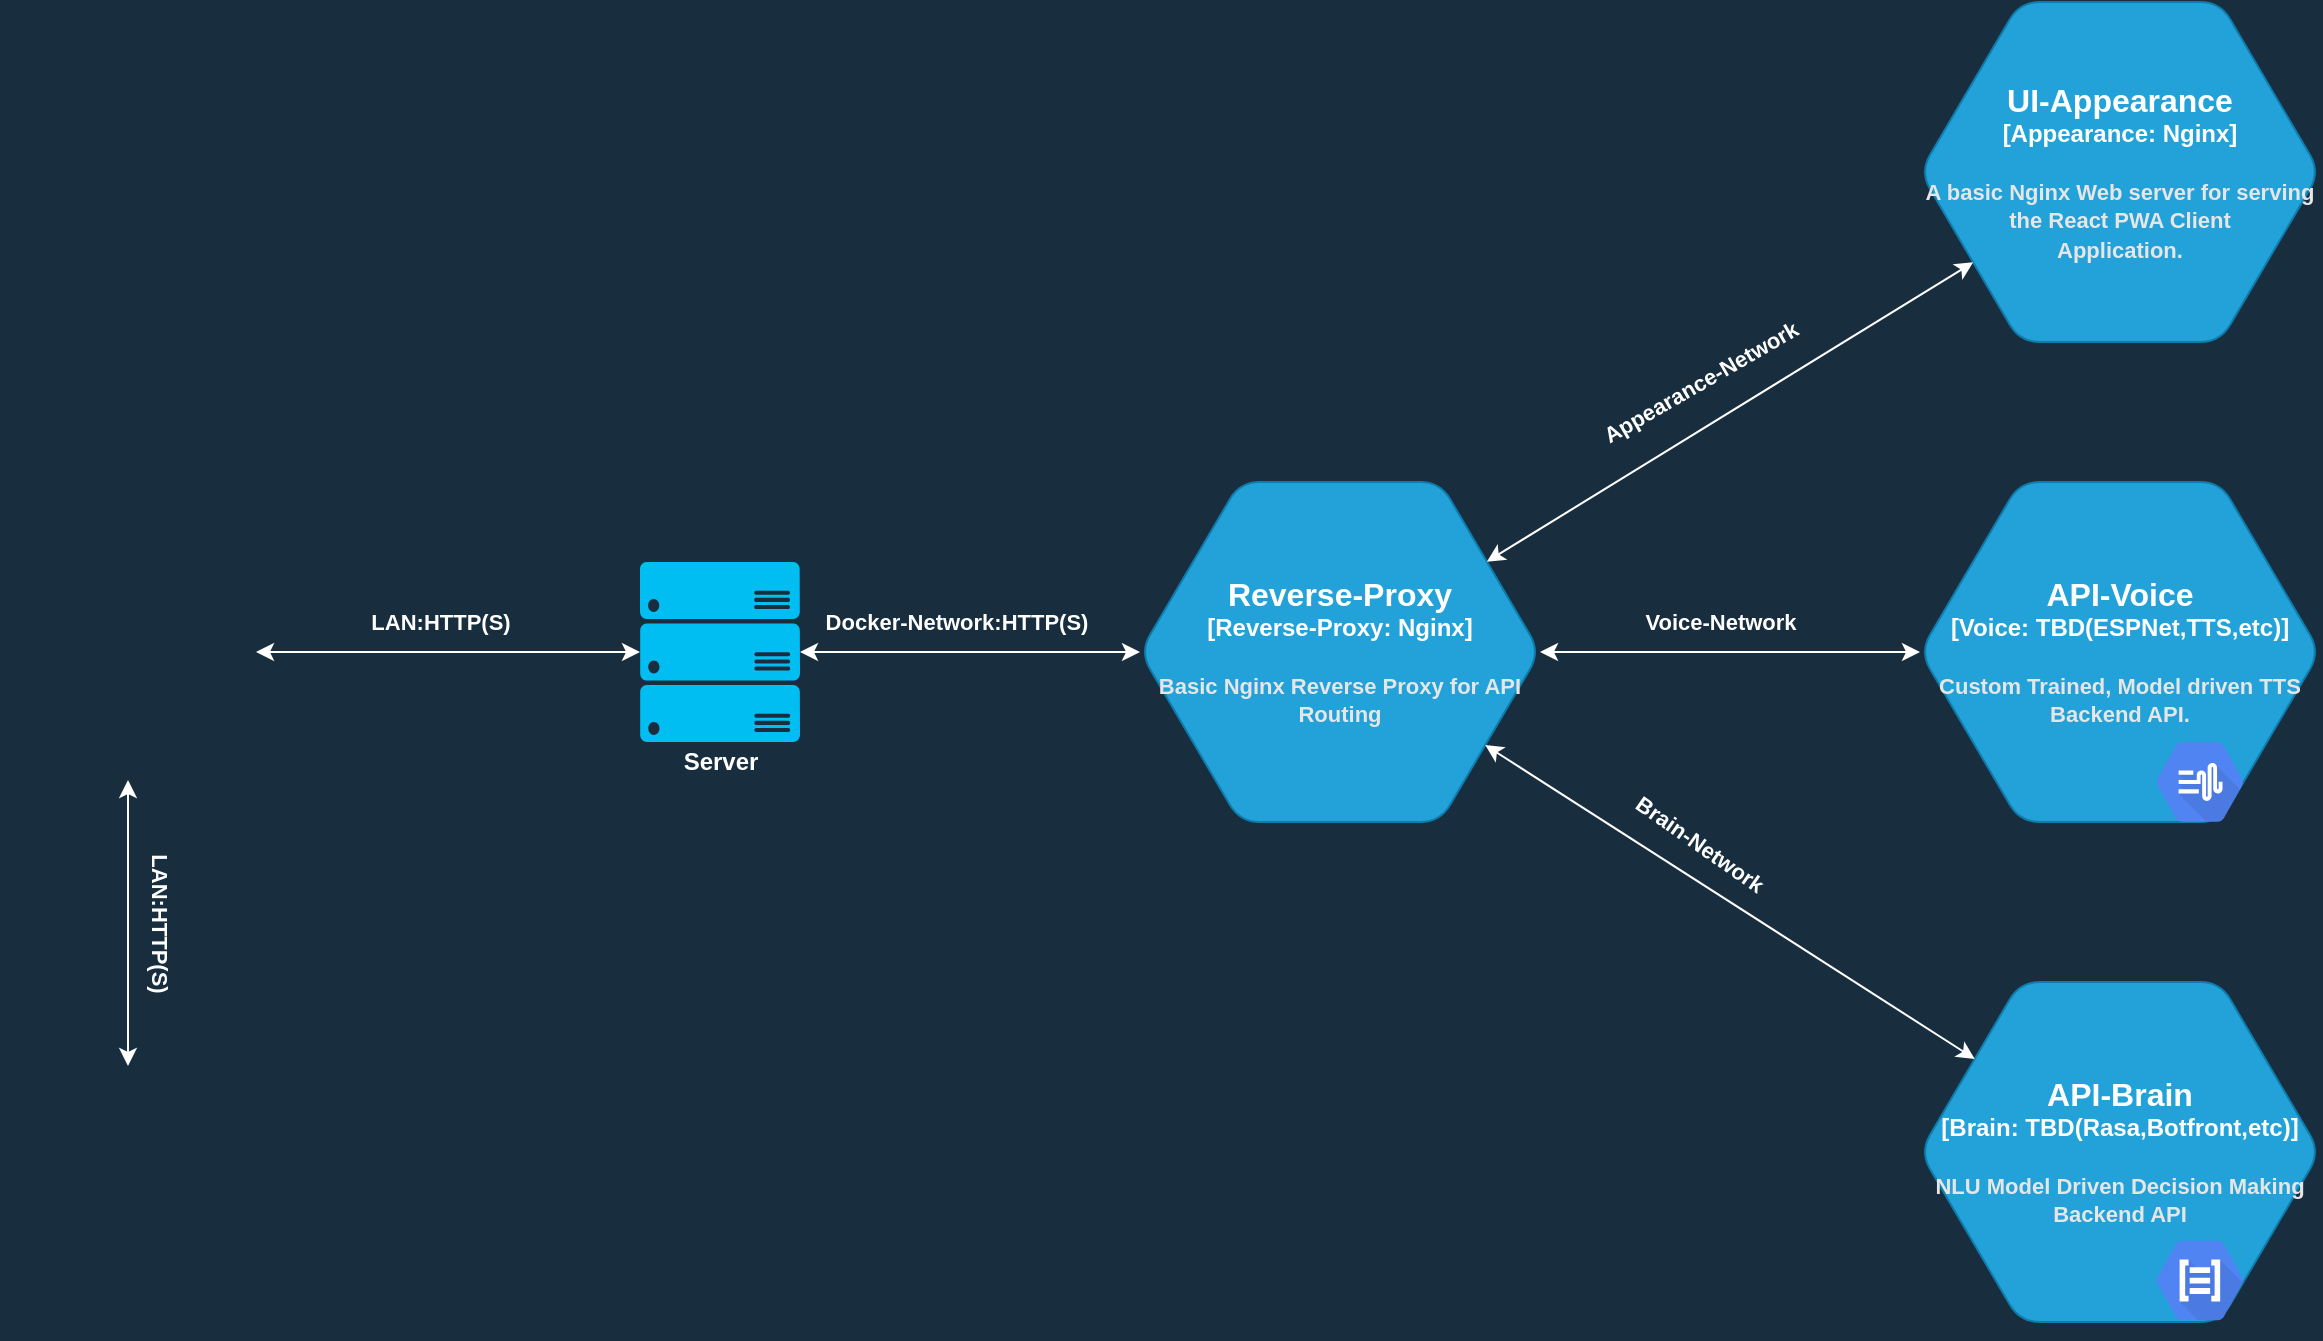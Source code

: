 <mxfile version="15.7.4" type="device"><diagram id="iRUCaRL2eYo75CiuNMAW" name="Page-1"><mxGraphModel dx="1374" dy="740" grid="1" gridSize="10" guides="1" tooltips="1" connect="1" arrows="1" fold="1" page="1" pageScale="1" pageWidth="850" pageHeight="1100" background="#182E3E" math="0" shadow="0"><root><mxCell id="0"/><mxCell id="1" parent="0"/><object placeholders="1" c4Type="UI-Appearance" c4Container="Appearance" c4Technology="Nginx" c4Description="A basic Nginx Web server for serving the React PWA Client &#xA;Application." label="&lt;font style=&quot;font-size: 16px&quot;&gt;&lt;b&gt;%c4Type%&lt;/font&gt;&lt;div&gt;[%c4Container%:&amp;nbsp;%c4Technology%]&lt;/div&gt;&lt;br&gt;&lt;div&gt;&lt;font style=&quot;font-size: 11px&quot;&gt;&lt;font color=&quot;#E6E6E6&quot;&gt;%c4Description%&lt;/font&gt;&lt;/div&gt;" id="ELNOBVKvaPG4U4gUdj3W-2"><mxCell style="shape=hexagon;size=50;perimeter=hexagonPerimeter2;whiteSpace=wrap;html=1;fixedSize=1;rounded=1;labelBackgroundColor=none;fillColor=#23A2D9;fontSize=12;fontColor=#ffffff;align=center;strokeColor=#0E7DAD;metaEdit=1;points=[[0.5,0,0],[1,0.25,0],[1,0.5,0],[1,0.75,0],[0.5,1,0],[0,0.75,0],[0,0.5,0],[0,0.25,0]];resizable=0;sketch=0;" vertex="1" parent="1"><mxGeometry x="1240" y="70" width="200" height="170" as="geometry"/></mxCell></object><object placeholders="1" c4Type="API-Voice" c4Container="Voice" c4Technology="TBD(ESPNet,TTS,etc)" c4Description="Custom Trained, Model driven TTS Backend API." label="&lt;font style=&quot;font-size: 16px&quot;&gt;&lt;b&gt;%c4Type%&lt;/font&gt;&lt;div&gt;[%c4Container%:&amp;nbsp;%c4Technology%]&lt;/div&gt;&lt;br&gt;&lt;div&gt;&lt;font style=&quot;font-size: 11px&quot;&gt;&lt;font color=&quot;#E6E6E6&quot;&gt;%c4Description%&lt;/font&gt;&lt;/div&gt;" id="ELNOBVKvaPG4U4gUdj3W-3"><mxCell style="shape=hexagon;size=50;perimeter=hexagonPerimeter2;whiteSpace=wrap;html=1;fixedSize=1;rounded=1;labelBackgroundColor=none;fillColor=#23A2D9;fontSize=12;fontColor=#ffffff;align=center;strokeColor=#0E7DAD;metaEdit=1;points=[[0.5,0,0],[1,0.25,0],[1,0.5,0],[1,0.75,0],[0.5,1,0],[0,0.75,0],[0,0.5,0],[0,0.25,0]];resizable=0;sketch=0;" vertex="1" parent="1"><mxGeometry x="1240" y="310" width="200" height="170" as="geometry"/></mxCell></object><object placeholders="1" c4Type="API-Brain" c4Container="Brain" c4Technology="TBD(Rasa,Botfront,etc)" c4Description="NLU Model Driven Decision Making Backend API" label="&lt;font style=&quot;font-size: 16px&quot;&gt;&lt;b&gt;%c4Type%&lt;/font&gt;&lt;div&gt;[%c4Container%:&amp;nbsp;%c4Technology%]&lt;/div&gt;&lt;br&gt;&lt;div&gt;&lt;font style=&quot;font-size: 11px&quot;&gt;&lt;font color=&quot;#E6E6E6&quot;&gt;%c4Description%&lt;/font&gt;&lt;/div&gt;" id="ELNOBVKvaPG4U4gUdj3W-4"><mxCell style="shape=hexagon;size=50;perimeter=hexagonPerimeter2;whiteSpace=wrap;html=1;fixedSize=1;rounded=1;labelBackgroundColor=none;fillColor=#23A2D9;fontSize=12;fontColor=#ffffff;align=center;strokeColor=#0E7DAD;metaEdit=1;points=[[0.5,0,0],[1,0.25,0],[1,0.5,0],[1,0.75,0],[0.5,1,0],[0,0.75,0],[0,0.5,0],[0,0.25,0]];resizable=0;sketch=0;" vertex="1" parent="1"><mxGeometry x="1240" y="560" width="200" height="170" as="geometry"/></mxCell></object><object placeholders="1" c4Type="Reverse-Proxy" c4Container="Reverse-Proxy" c4Technology="Nginx" c4Description="Basic Nginx Reverse Proxy for API Routing" label="&lt;font style=&quot;font-size: 16px&quot;&gt;&lt;b&gt;%c4Type%&lt;/font&gt;&lt;div&gt;[%c4Container%:&amp;nbsp;%c4Technology%]&lt;/div&gt;&lt;br&gt;&lt;div&gt;&lt;font style=&quot;font-size: 11px&quot;&gt;&lt;font color=&quot;#E6E6E6&quot;&gt;%c4Description%&lt;/font&gt;&lt;/div&gt;" id="ELNOBVKvaPG4U4gUdj3W-6"><mxCell style="shape=hexagon;size=50;perimeter=hexagonPerimeter2;whiteSpace=wrap;html=1;fixedSize=1;rounded=1;labelBackgroundColor=none;fillColor=#23A2D9;fontSize=12;fontColor=#ffffff;align=center;strokeColor=#0E7DAD;metaEdit=1;points=[[0.5,0,0],[1,0.25,0],[1,0.5,0],[1,0.75,0],[0.5,1,0],[0,0.75,0],[0,0.5,0],[0,0.25,0]];resizable=0;sketch=0;" vertex="1" parent="1"><mxGeometry x="850" y="310" width="200" height="170" as="geometry"/></mxCell></object><mxCell id="ELNOBVKvaPG4U4gUdj3W-20" value="" style="endArrow=classic;startArrow=classic;html=1;rounded=1;sketch=0;fontColor=#FFFFFF;strokeColor=#FFFFFF;curved=0;" edge="1" parent="1" source="ELNOBVKvaPG4U4gUdj3W-6" target="ELNOBVKvaPG4U4gUdj3W-2"><mxGeometry width="50" height="50" relative="1" as="geometry"><mxPoint x="880" y="450" as="sourcePoint"/><mxPoint x="930" y="400" as="targetPoint"/></mxGeometry></mxCell><mxCell id="ELNOBVKvaPG4U4gUdj3W-24" value="&lt;div&gt;Appearance-Network&lt;/div&gt;" style="edgeLabel;html=1;align=center;verticalAlign=middle;resizable=0;points=[];fontColor=#FFFFFF;labelBackgroundColor=none;labelBorderColor=none;rotation=-30;fontStyle=1" vertex="1" connectable="0" parent="ELNOBVKvaPG4U4gUdj3W-20"><mxGeometry x="-0.115" y="2" relative="1" as="geometry"><mxPoint y="-22" as="offset"/></mxGeometry></mxCell><mxCell id="ELNOBVKvaPG4U4gUdj3W-21" value="" style="endArrow=classic;startArrow=classic;html=1;rounded=1;sketch=0;fontColor=#FFFFFF;strokeColor=#FFFFFF;curved=0;entryX=0;entryY=0.5;entryDx=0;entryDy=0;entryPerimeter=0;exitX=1;exitY=0.5;exitDx=0;exitDy=0;exitPerimeter=0;" edge="1" parent="1" source="ELNOBVKvaPG4U4gUdj3W-6" target="ELNOBVKvaPG4U4gUdj3W-3"><mxGeometry width="50" height="50" relative="1" as="geometry"><mxPoint x="880" y="450" as="sourcePoint"/><mxPoint x="930" y="400" as="targetPoint"/></mxGeometry></mxCell><mxCell id="ELNOBVKvaPG4U4gUdj3W-28" value="Voice-Network" style="edgeLabel;html=1;align=center;verticalAlign=middle;resizable=0;points=[];fontColor=#FFFFFF;labelBackgroundColor=none;fontStyle=1" vertex="1" connectable="0" parent="ELNOBVKvaPG4U4gUdj3W-21"><mxGeometry x="-0.168" y="4" relative="1" as="geometry"><mxPoint x="11" y="-11" as="offset"/></mxGeometry></mxCell><mxCell id="ELNOBVKvaPG4U4gUdj3W-22" value="" style="endArrow=classic;startArrow=classic;html=1;rounded=1;sketch=0;fontColor=#FFFFFF;strokeColor=#FFFFFF;curved=0;" edge="1" parent="1" source="ELNOBVKvaPG4U4gUdj3W-6" target="ELNOBVKvaPG4U4gUdj3W-4"><mxGeometry width="50" height="50" relative="1" as="geometry"><mxPoint x="880" y="450" as="sourcePoint"/><mxPoint x="1210" y="560" as="targetPoint"/></mxGeometry></mxCell><mxCell id="ELNOBVKvaPG4U4gUdj3W-27" value="&lt;div&gt;Brain-Network&lt;/div&gt;" style="edgeLabel;html=1;align=center;verticalAlign=middle;resizable=0;points=[];fontColor=#FFFFFF;labelBackgroundColor=none;fontStyle=1;rotation=35;" vertex="1" connectable="0" parent="ELNOBVKvaPG4U4gUdj3W-22"><mxGeometry x="-0.13" y="-4" relative="1" as="geometry"><mxPoint x="3" y="-23" as="offset"/></mxGeometry></mxCell><mxCell id="ELNOBVKvaPG4U4gUdj3W-29" value="" style="endArrow=classic;startArrow=classic;html=1;rounded=1;sketch=0;fontColor=#FFFFFF;strokeColor=#FFFFFF;curved=0;entryX=0;entryY=0.5;entryDx=0;entryDy=0;entryPerimeter=0;exitX=1;exitY=0.5;exitDx=0;exitDy=0;exitPerimeter=0;" edge="1" parent="1" source="ELNOBVKvaPG4U4gUdj3W-33" target="ELNOBVKvaPG4U4gUdj3W-6"><mxGeometry width="50" height="50" relative="1" as="geometry"><mxPoint x="618" y="395" as="sourcePoint"/><mxPoint x="930" y="400" as="targetPoint"/></mxGeometry></mxCell><mxCell id="ELNOBVKvaPG4U4gUdj3W-30" value="Docker-Network:HTTP(S)" style="edgeLabel;html=1;align=center;verticalAlign=middle;resizable=0;points=[];fontColor=#FFFFFF;fontStyle=1;labelBackgroundColor=none;" vertex="1" connectable="0" parent="ELNOBVKvaPG4U4gUdj3W-29"><mxGeometry x="-0.086" y="-2" relative="1" as="geometry"><mxPoint y="-17" as="offset"/></mxGeometry></mxCell><mxCell id="ELNOBVKvaPG4U4gUdj3W-33" value="" style="verticalLabelPosition=bottom;html=1;verticalAlign=top;align=center;strokeColor=none;fillColor=#00BEF2;shape=mxgraph.azure.server_rack;rounded=0;labelBackgroundColor=none;labelBorderColor=none;sketch=0;fontColor=#FFFFFF;" vertex="1" parent="1"><mxGeometry x="600" y="350" width="80" height="90" as="geometry"/></mxCell><mxCell id="ELNOBVKvaPG4U4gUdj3W-35" value="" style="shape=image;html=1;verticalAlign=top;verticalLabelPosition=bottom;labelBackgroundColor=#ffffff;imageAspect=0;aspect=fixed;image=https://cdn4.iconfinder.com/data/icons/internet-security-flat-2/32/Internet_Security_Router_signal_wifi_device_modem-128.png;rounded=0;labelBorderColor=none;sketch=0;fontColor=#FFFFFF;strokeColor=#FFFFFF;fillColor=#EEEEEE;" vertex="1" parent="1"><mxGeometry x="280" y="331" width="128" height="128" as="geometry"/></mxCell><mxCell id="ELNOBVKvaPG4U4gUdj3W-36" value="" style="endArrow=classic;startArrow=classic;html=1;rounded=1;sketch=0;fontColor=#FFFFFF;strokeColor=#FFFFFF;curved=0;entryX=0;entryY=0.5;entryDx=0;entryDy=0;entryPerimeter=0;exitX=1;exitY=0.5;exitDx=0;exitDy=0;" edge="1" parent="1" source="ELNOBVKvaPG4U4gUdj3W-35" target="ELNOBVKvaPG4U4gUdj3W-33"><mxGeometry width="50" height="50" relative="1" as="geometry"><mxPoint x="660" y="450" as="sourcePoint"/><mxPoint x="710" y="400" as="targetPoint"/></mxGeometry></mxCell><mxCell id="ELNOBVKvaPG4U4gUdj3W-37" value="&lt;div&gt;LAN:HTTP(S)&lt;/div&gt;" style="edgeLabel;html=1;align=center;verticalAlign=middle;resizable=0;points=[];fontColor=#FFFFFF;labelBackgroundColor=none;fontStyle=1" vertex="1" connectable="0" parent="ELNOBVKvaPG4U4gUdj3W-36"><mxGeometry x="-0.177" y="1" relative="1" as="geometry"><mxPoint x="13" y="-14" as="offset"/></mxGeometry></mxCell><mxCell id="ELNOBVKvaPG4U4gUdj3W-43" value="" style="shape=image;html=1;verticalAlign=top;verticalLabelPosition=bottom;labelBackgroundColor=#ffffff;imageAspect=0;aspect=fixed;image=https://cdn4.iconfinder.com/data/icons/desktop-app-free/32/Desktop_Desktop_App_Monitor_Computer_Technology-02-128.png;rounded=0;labelBorderColor=none;sketch=0;fontColor=#FFFFFF;strokeColor=#FFFFFF;fillColor=#EEEEEE;" vertex="1" parent="1"><mxGeometry x="280" y="602" width="128" height="128" as="geometry"/></mxCell><mxCell id="ELNOBVKvaPG4U4gUdj3W-42" value="" style="shape=image;html=1;verticalAlign=top;verticalLabelPosition=bottom;labelBackgroundColor=#ffffff;imageAspect=0;aspect=fixed;image=https://cdn4.iconfinder.com/data/icons/desktop-app-free/32/Desktop_Desktop_App_Smartphone_Phone_Android-09-128.png;rounded=0;labelBorderColor=none;sketch=0;fontColor=#FFFFFF;strokeColor=#FFFFFF;fillColor=#EEEEEE;" vertex="1" parent="1"><mxGeometry x="370" y="680" width="48" height="48" as="geometry"/></mxCell><mxCell id="ELNOBVKvaPG4U4gUdj3W-44" value="" style="endArrow=classic;startArrow=classic;html=1;rounded=1;sketch=0;fontColor=#FFFFFF;strokeColor=#FFFFFF;curved=0;entryX=0.5;entryY=1;entryDx=0;entryDy=0;" edge="1" parent="1" source="ELNOBVKvaPG4U4gUdj3W-43" target="ELNOBVKvaPG4U4gUdj3W-35"><mxGeometry width="50" height="50" relative="1" as="geometry"><mxPoint x="490" y="630" as="sourcePoint"/><mxPoint x="540" y="580" as="targetPoint"/></mxGeometry></mxCell><mxCell id="ELNOBVKvaPG4U4gUdj3W-45" value="LAN:HTTP(S)" style="edgeLabel;html=1;align=center;verticalAlign=middle;resizable=0;points=[];fontColor=#FFFFFF;labelBackgroundColor=none;fontStyle=1;rotation=90;" vertex="1" connectable="0" parent="ELNOBVKvaPG4U4gUdj3W-44"><mxGeometry x="0.327" y="-1" relative="1" as="geometry"><mxPoint x="15" y="23" as="offset"/></mxGeometry></mxCell><mxCell id="ELNOBVKvaPG4U4gUdj3W-47" value="Server" style="text;html=1;align=center;verticalAlign=middle;resizable=0;points=[];autosize=1;strokeColor=none;fillColor=none;fontColor=#FFFFFF;fontStyle=1" vertex="1" parent="1"><mxGeometry x="615" y="440" width="50" height="20" as="geometry"/></mxCell><mxCell id="ELNOBVKvaPG4U4gUdj3W-50" value="" style="shape=image;html=1;verticalAlign=top;verticalLabelPosition=bottom;labelBackgroundColor=#ffffff;imageAspect=0;aspect=fixed;image=https://cdn4.iconfinder.com/data/icons/logos-brands-5/24/nginx-128.png;rounded=0;labelBorderColor=none;sketch=0;fontColor=#FFFFFF;strokeColor=#FFFFFF;fillColor=#EEEEEE;" vertex="1" parent="1"><mxGeometry x="970" y="440" width="40" height="40" as="geometry"/></mxCell><mxCell id="ELNOBVKvaPG4U4gUdj3W-51" value="" style="shape=image;html=1;verticalAlign=top;verticalLabelPosition=bottom;labelBackgroundColor=#ffffff;imageAspect=0;aspect=fixed;image=https://cdn4.iconfinder.com/data/icons/logos-brands-5/24/nginx-128.png;rounded=0;labelBorderColor=none;sketch=0;fontColor=#FFFFFF;strokeColor=#FFFFFF;fillColor=#EEEEEE;" vertex="1" parent="1"><mxGeometry x="1360" y="200" width="40" height="40" as="geometry"/></mxCell><mxCell id="ELNOBVKvaPG4U4gUdj3W-54" value="" style="sketch=0;html=1;fillColor=#5184F3;strokeColor=none;verticalAlign=top;labelPosition=center;verticalLabelPosition=bottom;align=center;spacingTop=-6;fontSize=11;fontStyle=1;fontColor=#999999;shape=mxgraph.gcp2.hexIcon;prIcon=cloud_natural_language_api;rounded=0;labelBackgroundColor=none;labelBorderColor=none;" vertex="1" parent="1"><mxGeometry x="1347" y="680" width="66" height="58.5" as="geometry"/></mxCell><mxCell id="ELNOBVKvaPG4U4gUdj3W-56" value="" style="sketch=0;html=1;fillColor=#5184F3;strokeColor=none;verticalAlign=top;labelPosition=center;verticalLabelPosition=bottom;align=center;spacingTop=-6;fontSize=11;fontStyle=1;fontColor=#999999;shape=mxgraph.gcp2.hexIcon;prIcon=cloud_text_to_speech;rounded=0;labelBackgroundColor=none;labelBorderColor=none;" vertex="1" parent="1"><mxGeometry x="1347" y="430.75" width="66" height="58.5" as="geometry"/></mxCell></root></mxGraphModel></diagram></mxfile>